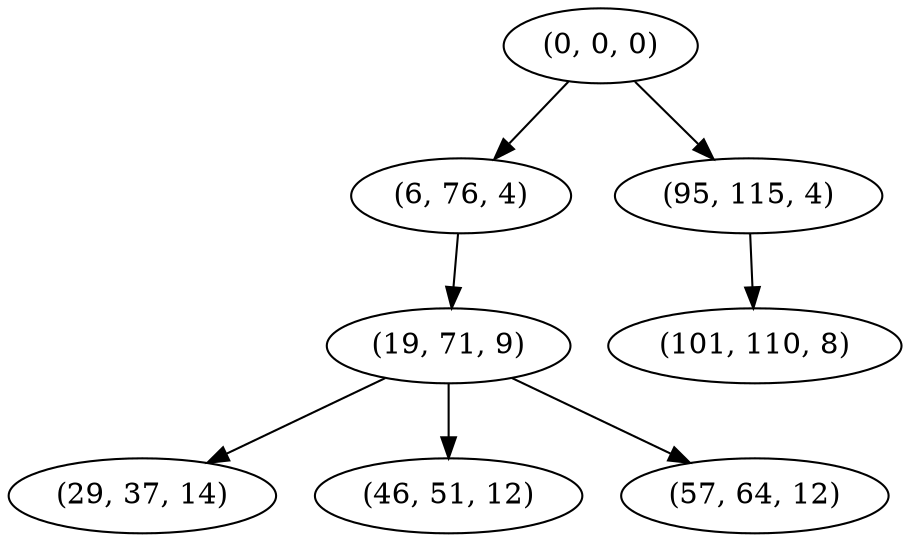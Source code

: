 digraph tree {
    "(0, 0, 0)";
    "(6, 76, 4)";
    "(19, 71, 9)";
    "(29, 37, 14)";
    "(46, 51, 12)";
    "(57, 64, 12)";
    "(95, 115, 4)";
    "(101, 110, 8)";
    "(0, 0, 0)" -> "(6, 76, 4)";
    "(0, 0, 0)" -> "(95, 115, 4)";
    "(6, 76, 4)" -> "(19, 71, 9)";
    "(19, 71, 9)" -> "(29, 37, 14)";
    "(19, 71, 9)" -> "(46, 51, 12)";
    "(19, 71, 9)" -> "(57, 64, 12)";
    "(95, 115, 4)" -> "(101, 110, 8)";
}
